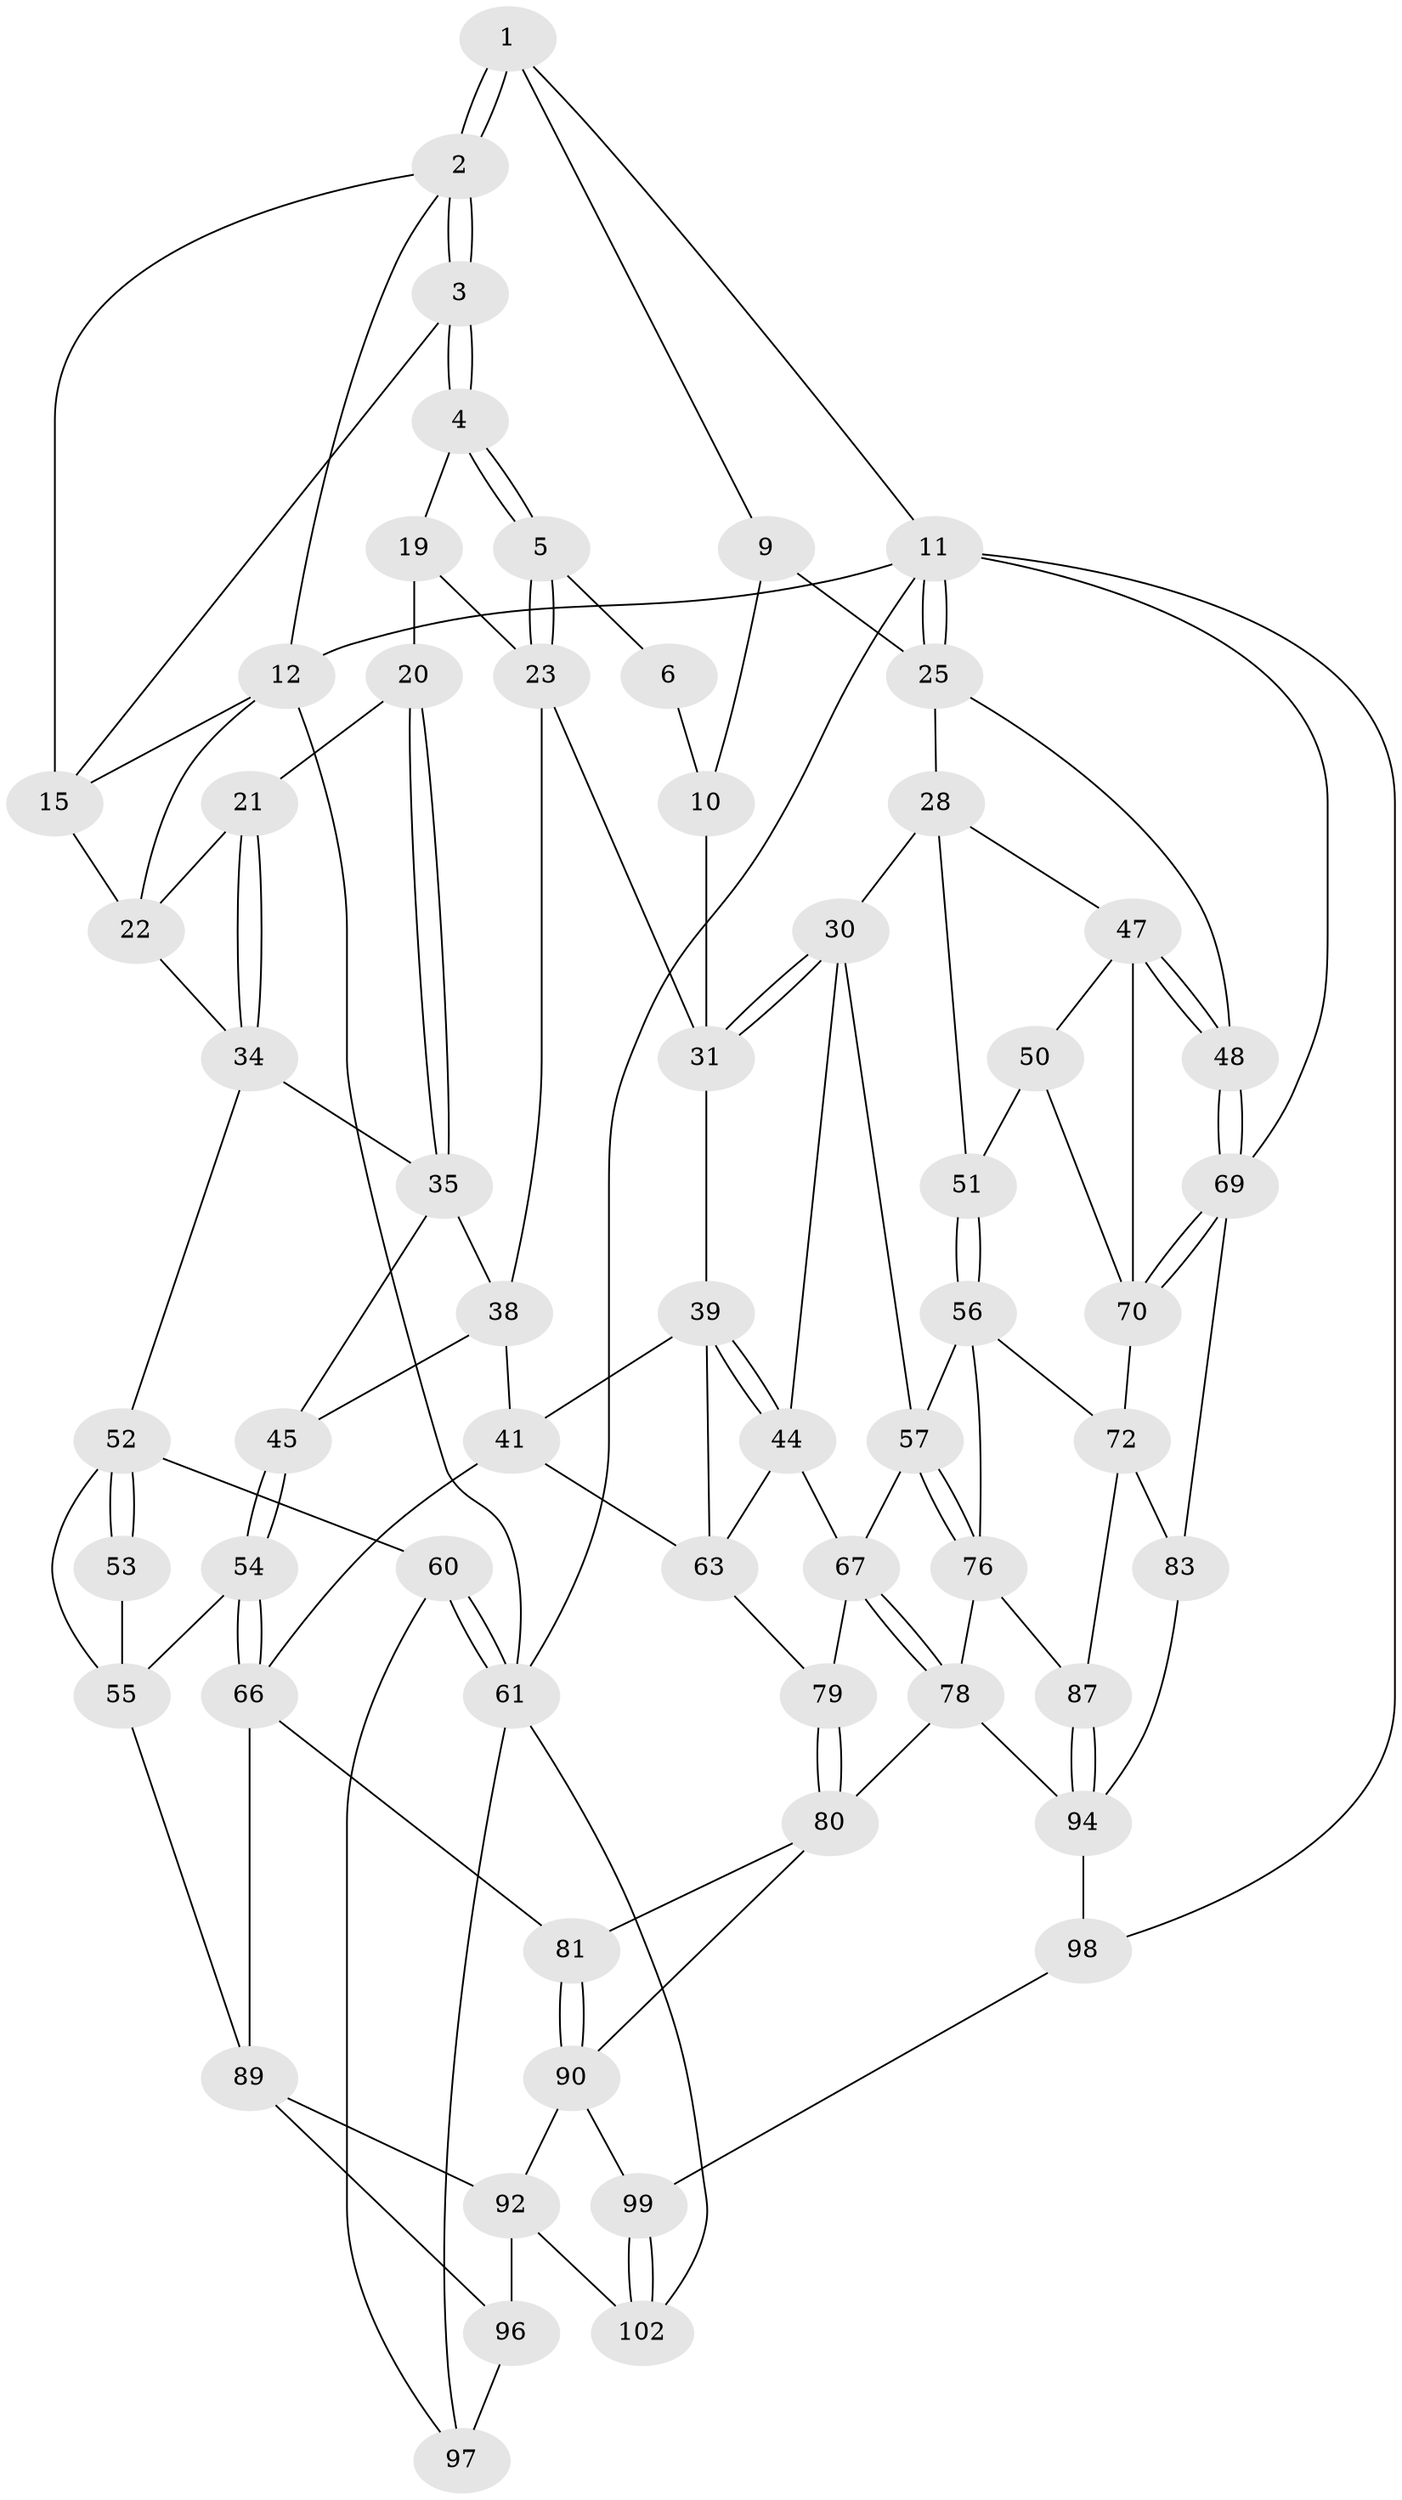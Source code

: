 // original degree distribution, {3: 0.028846153846153848, 5: 0.47115384615384615, 6: 0.25, 4: 0.25}
// Generated by graph-tools (version 1.1) at 2025/11/02/27/25 16:11:51]
// undirected, 61 vertices, 134 edges
graph export_dot {
graph [start="1"]
  node [color=gray90,style=filled];
  1 [pos="+0.7959587595568574+0",super="+8"];
  2 [pos="+0.45614589066699696+0",super="+13"];
  3 [pos="+0.4571897001119814+0",super="+14"];
  4 [pos="+0.49017493421457503+0.15516921462339953",super="+16"];
  5 [pos="+0.5018944206057152+0.17510592047014442"];
  6 [pos="+0.549931982516063+0.19673137669392116",super="+7"];
  9 [pos="+0.7853737713764434+0.21256530463307075"];
  10 [pos="+0.6806642584386539+0.22340997150750416",super="+27"];
  11 [pos="+1+0",super="+74"];
  12 [pos="+0+0",super="+17"];
  15 [pos="+0.19980365463058875+0.12648353948768276",super="+18"];
  19 [pos="+0.2997893721965843+0.2336991061213106"];
  20 [pos="+0.19283654171940914+0.2770893702549119"];
  21 [pos="+0.1821563826161771+0.26354798028544774"];
  22 [pos="+0.17612548194949001+0.2390940388981901",super="+32"];
  23 [pos="+0.4466495444557472+0.3218132066341933",super="+24"];
  25 [pos="+1+0",super="+26"];
  28 [pos="+0.8871235615747802+0.33758611941727756",super="+29"];
  30 [pos="+0.6622872421686458+0.4007403953146608",super="+43"];
  31 [pos="+0.6465533867413846+0.3636552654949912",super="+33"];
  34 [pos="+0+0.29860567026326346",super="+37"];
  35 [pos="+0.19836764078073607+0.3463598784724225",super="+36"];
  38 [pos="+0.3715611699703312+0.36884440033588045",super="+42"];
  39 [pos="+0.5060393578172607+0.45067560704099763",super="+40"];
  41 [pos="+0.3773316594764305+0.4654118907881674",super="+65"];
  44 [pos="+0.5431337778172299+0.47611474441609947",super="+62"];
  45 [pos="+0.2171737419354726+0.47281627249770347",super="+46"];
  47 [pos="+0.9047972426396881+0.34731084580221877",super="+49"];
  48 [pos="+1+0.3016087743754118"];
  50 [pos="+0.8409260375950338+0.5337117504053875"];
  51 [pos="+0.7686255176353465+0.5436772534202616"];
  52 [pos="+0+0.4826237436432478",super="+59"];
  53 [pos="+0.11163862139456122+0.42973285749349766"];
  54 [pos="+0.20345712760646106+0.611987660046044"];
  55 [pos="+0.09736419500079897+0.6212680047218172",super="+88"];
  56 [pos="+0.7618250690167009+0.5532071400681401",super="+73"];
  57 [pos="+0.7575360725690538+0.5547991188784843",super="+58"];
  60 [pos="+0+0.7077039641404025"];
  61 [pos="+0+1",super="+104"];
  63 [pos="+0.4487297319094071+0.48632442840422313",super="+64"];
  66 [pos="+0.20733723014427152+0.6144255971039861",super="+82"];
  67 [pos="+0.6016614131661929+0.6532636085032257",super="+68"];
  69 [pos="+1+0.6382617320341765",super="+75"];
  70 [pos="+1+0.5812402367229327",super="+71"];
  72 [pos="+0.8615544237421067+0.6748658452926664",super="+84"];
  76 [pos="+0.6769193288873374+0.7525887178491343",super="+77"];
  78 [pos="+0.6558195533196916+0.7702437621334106",super="+85"];
  79 [pos="+0.46102199136728833+0.63118730053696"];
  80 [pos="+0.44766822298531683+0.6479514681083128",super="+86"];
  81 [pos="+0.3518554997630389+0.700532361282524"];
  83 [pos="+1+0.827849929747333"];
  87 [pos="+0.8242731278655581+0.7834456524128661"];
  89 [pos="+0.20868105906643133+0.8333956539404214",super="+93"];
  90 [pos="+0.3737815053129129+0.8158191538979072",super="+91"];
  92 [pos="+0.21172874208741566+0.8423607400863652",super="+100"];
  94 [pos="+0.7821449827191157+0.9745472013197997",super="+95"];
  96 [pos="+0.0882509176435133+0.8595997718272921",super="+101"];
  97 [pos="+0+0.7982112814025107",super="+103"];
  98 [pos="+0.6090940184211584+1"];
  99 [pos="+0.3748830524971998+1"];
  102 [pos="+0.3080035627166744+1"];
  1 -- 2;
  1 -- 2;
  1 -- 11;
  1 -- 9;
  2 -- 3;
  2 -- 3;
  2 -- 12;
  2 -- 15;
  3 -- 4 [weight=2];
  3 -- 4;
  3 -- 15;
  4 -- 5;
  4 -- 5;
  4 -- 19;
  5 -- 6;
  5 -- 23;
  5 -- 23;
  6 -- 10 [weight=2];
  9 -- 10;
  9 -- 25;
  10 -- 31;
  11 -- 12;
  11 -- 25;
  11 -- 25;
  11 -- 98;
  11 -- 61;
  11 -- 69;
  12 -- 61;
  12 -- 15;
  12 -- 22;
  15 -- 22;
  19 -- 20;
  19 -- 23;
  20 -- 21;
  20 -- 35;
  20 -- 35;
  21 -- 22;
  21 -- 34;
  21 -- 34;
  22 -- 34;
  23 -- 31;
  23 -- 38;
  25 -- 48;
  25 -- 28;
  28 -- 47;
  28 -- 51;
  28 -- 30;
  30 -- 31;
  30 -- 31;
  30 -- 57;
  30 -- 44;
  31 -- 39;
  34 -- 35;
  34 -- 52;
  35 -- 38;
  35 -- 45;
  38 -- 41;
  38 -- 45;
  39 -- 44;
  39 -- 44;
  39 -- 41;
  39 -- 63;
  41 -- 66;
  41 -- 63;
  44 -- 63;
  44 -- 67;
  45 -- 54;
  45 -- 54;
  47 -- 48;
  47 -- 48;
  47 -- 50;
  47 -- 70;
  48 -- 69;
  48 -- 69;
  50 -- 51;
  50 -- 70;
  51 -- 56;
  51 -- 56;
  52 -- 53;
  52 -- 53;
  52 -- 60;
  52 -- 55;
  53 -- 55;
  54 -- 55;
  54 -- 66;
  54 -- 66;
  55 -- 89;
  56 -- 57;
  56 -- 72;
  56 -- 76;
  57 -- 76;
  57 -- 76;
  57 -- 67;
  60 -- 61;
  60 -- 61;
  60 -- 97;
  61 -- 97;
  61 -- 102;
  63 -- 79;
  66 -- 89;
  66 -- 81;
  67 -- 78;
  67 -- 78;
  67 -- 79;
  69 -- 70;
  69 -- 70;
  69 -- 83;
  70 -- 72;
  72 -- 83;
  72 -- 87;
  76 -- 78;
  76 -- 87;
  78 -- 80;
  78 -- 94;
  79 -- 80;
  79 -- 80;
  80 -- 81;
  80 -- 90;
  81 -- 90;
  81 -- 90;
  83 -- 94;
  87 -- 94;
  87 -- 94;
  89 -- 96;
  89 -- 92;
  90 -- 99;
  90 -- 92;
  92 -- 102;
  92 -- 96;
  94 -- 98;
  96 -- 97 [weight=2];
  98 -- 99;
  99 -- 102;
  99 -- 102;
}
